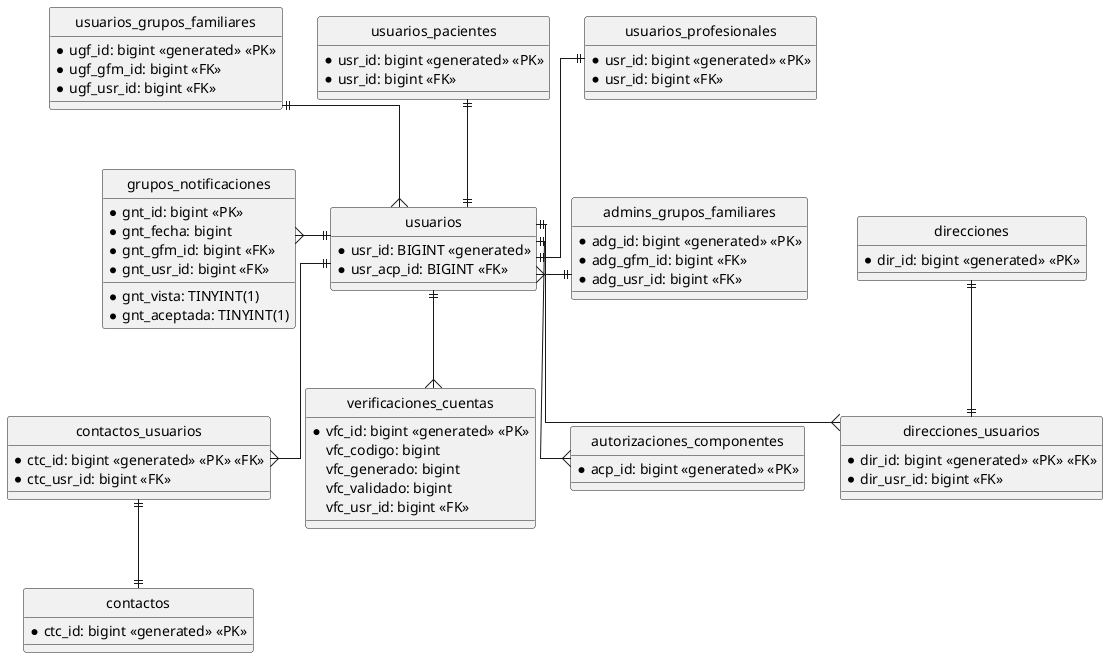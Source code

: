 @startuml
hide circle
skinparam linetype ortho

entity "verificaciones_cuentas" as vfc{
    *vfc_id: bigint <<generated>> <<PK>>
    vfc_codigo: bigint
    vfc_generado: bigint
    vfc_validado: bigint
    vfc_usr_id: bigint <<FK>>

}

entity "usuarios" as usr {
    *usr_id: BIGINT <<generated>>
    *usr_acp_id: BIGINT <<FK>>
}

entity "usuarios_pacientes" as usr_pte{
    *usr_id: bigint <<generated>> <<PK>>
    *usr_id: bigint <<FK>>
}

entity "usuarios_profesionales" as usr_pfl{
    *usr_id: bigint <<generated>> <<PK>>
    *usr_id: bigint <<FK>>
}

entity "contactos" as ctc{
    *ctc_id: bigint <<generated>> <<PK>>
}

entity "contactos_usuarios" as cus{
    *ctc_id: bigint <<generated>> <<PK>> <<FK>>
    *ctc_usr_id: bigint <<FK>>
}

entity "direcciones" as dir{
    *dir_id: bigint <<generated>> <<PK>>
}

entity "direcciones_usuarios" as dus{
    *dir_id: bigint <<generated>> <<PK>> <<FK>>
    *dir_usr_id: bigint <<FK>>
}

entity "autorizaciones_componentes" as acp {
    *acp_id: bigint <<generated>> <<PK>>
}

entity "admins_grupos_familiares" as adg{
    *adg_id: bigint <<generated>> <<PK>>
    *adg_gfm_id: bigint <<FK>>
    *adg_usr_id: bigint <<FK>>
}

entity "usuarios_grupos_familiares" as ugf{
    *ugf_id: bigint <<generated>> <<PK>>
    *ugf_gfm_id: bigint <<FK>>
    *ugf_usr_id: bigint <<FK>>
}

entity "grupos_notificaciones" as gnt{
    *gnt_id: bigint <<PK>>
    *gnt_fecha: bigint
    *gnt_vista: TINYINT(1)
    *gnt_aceptada: TINYINT(1)
    *gnt_gfm_id: bigint <<FK>>
    *gnt_usr_id: bigint <<FK>>

}


usr ||--{ vfc

usr_pte ||--|| usr
usr_pfl ||--|| usr

usr ||--{ dus
dir ||--|| dus

ctc ||-up-|| cus
usr ||--{ cus

usr ||--{ acp

usr }-right-|| adg
usr }-up-|| ugf
usr ||-left-{ gnt

@enduml

